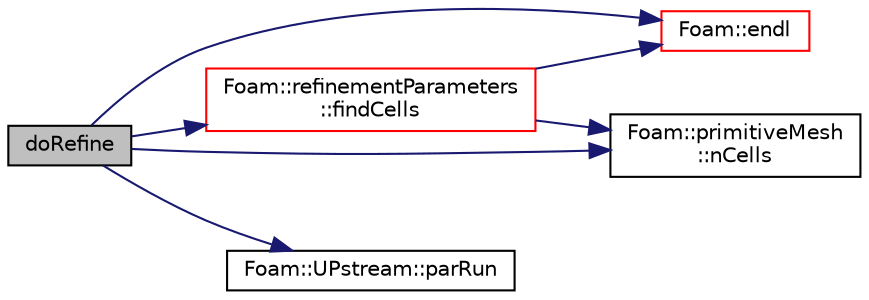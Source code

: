digraph "doRefine"
{
  bgcolor="transparent";
  edge [fontname="Helvetica",fontsize="10",labelfontname="Helvetica",labelfontsize="10"];
  node [fontname="Helvetica",fontsize="10",shape=record];
  rankdir="LR";
  Node1 [label="doRefine",height=0.2,width=0.4,color="black", fillcolor="grey75", style="filled", fontcolor="black"];
  Node1 -> Node2 [color="midnightblue",fontsize="10",style="solid",fontname="Helvetica"];
  Node2 [label="Foam::endl",height=0.2,width=0.4,color="red",URL="$a10758.html#a2db8fe02a0d3909e9351bb4275b23ce4",tooltip="Add newline and flush stream. "];
  Node1 -> Node3 [color="midnightblue",fontsize="10",style="solid",fontname="Helvetica"];
  Node3 [label="Foam::refinementParameters\l::findCells",height=0.2,width=0.4,color="red",URL="$a02121.html#ac54235794f8476daa34fa06976a9f882",tooltip="Checks that cells are in mesh. Returns cells they are in. "];
  Node3 -> Node2 [color="midnightblue",fontsize="10",style="solid",fontname="Helvetica"];
  Node3 -> Node4 [color="midnightblue",fontsize="10",style="solid",fontname="Helvetica"];
  Node4 [label="Foam::primitiveMesh\l::nCells",height=0.2,width=0.4,color="black",URL="$a01973.html#ae79b5e96cf8d9a4e6b3993e6f2709374"];
  Node1 -> Node4 [color="midnightblue",fontsize="10",style="solid",fontname="Helvetica"];
  Node1 -> Node5 [color="midnightblue",fontsize="10",style="solid",fontname="Helvetica"];
  Node5 [label="Foam::UPstream::parRun",height=0.2,width=0.4,color="black",URL="$a02780.html#adbb27f04b5705440fb8b09f278059011",tooltip="Is this a parallel run? "];
}

